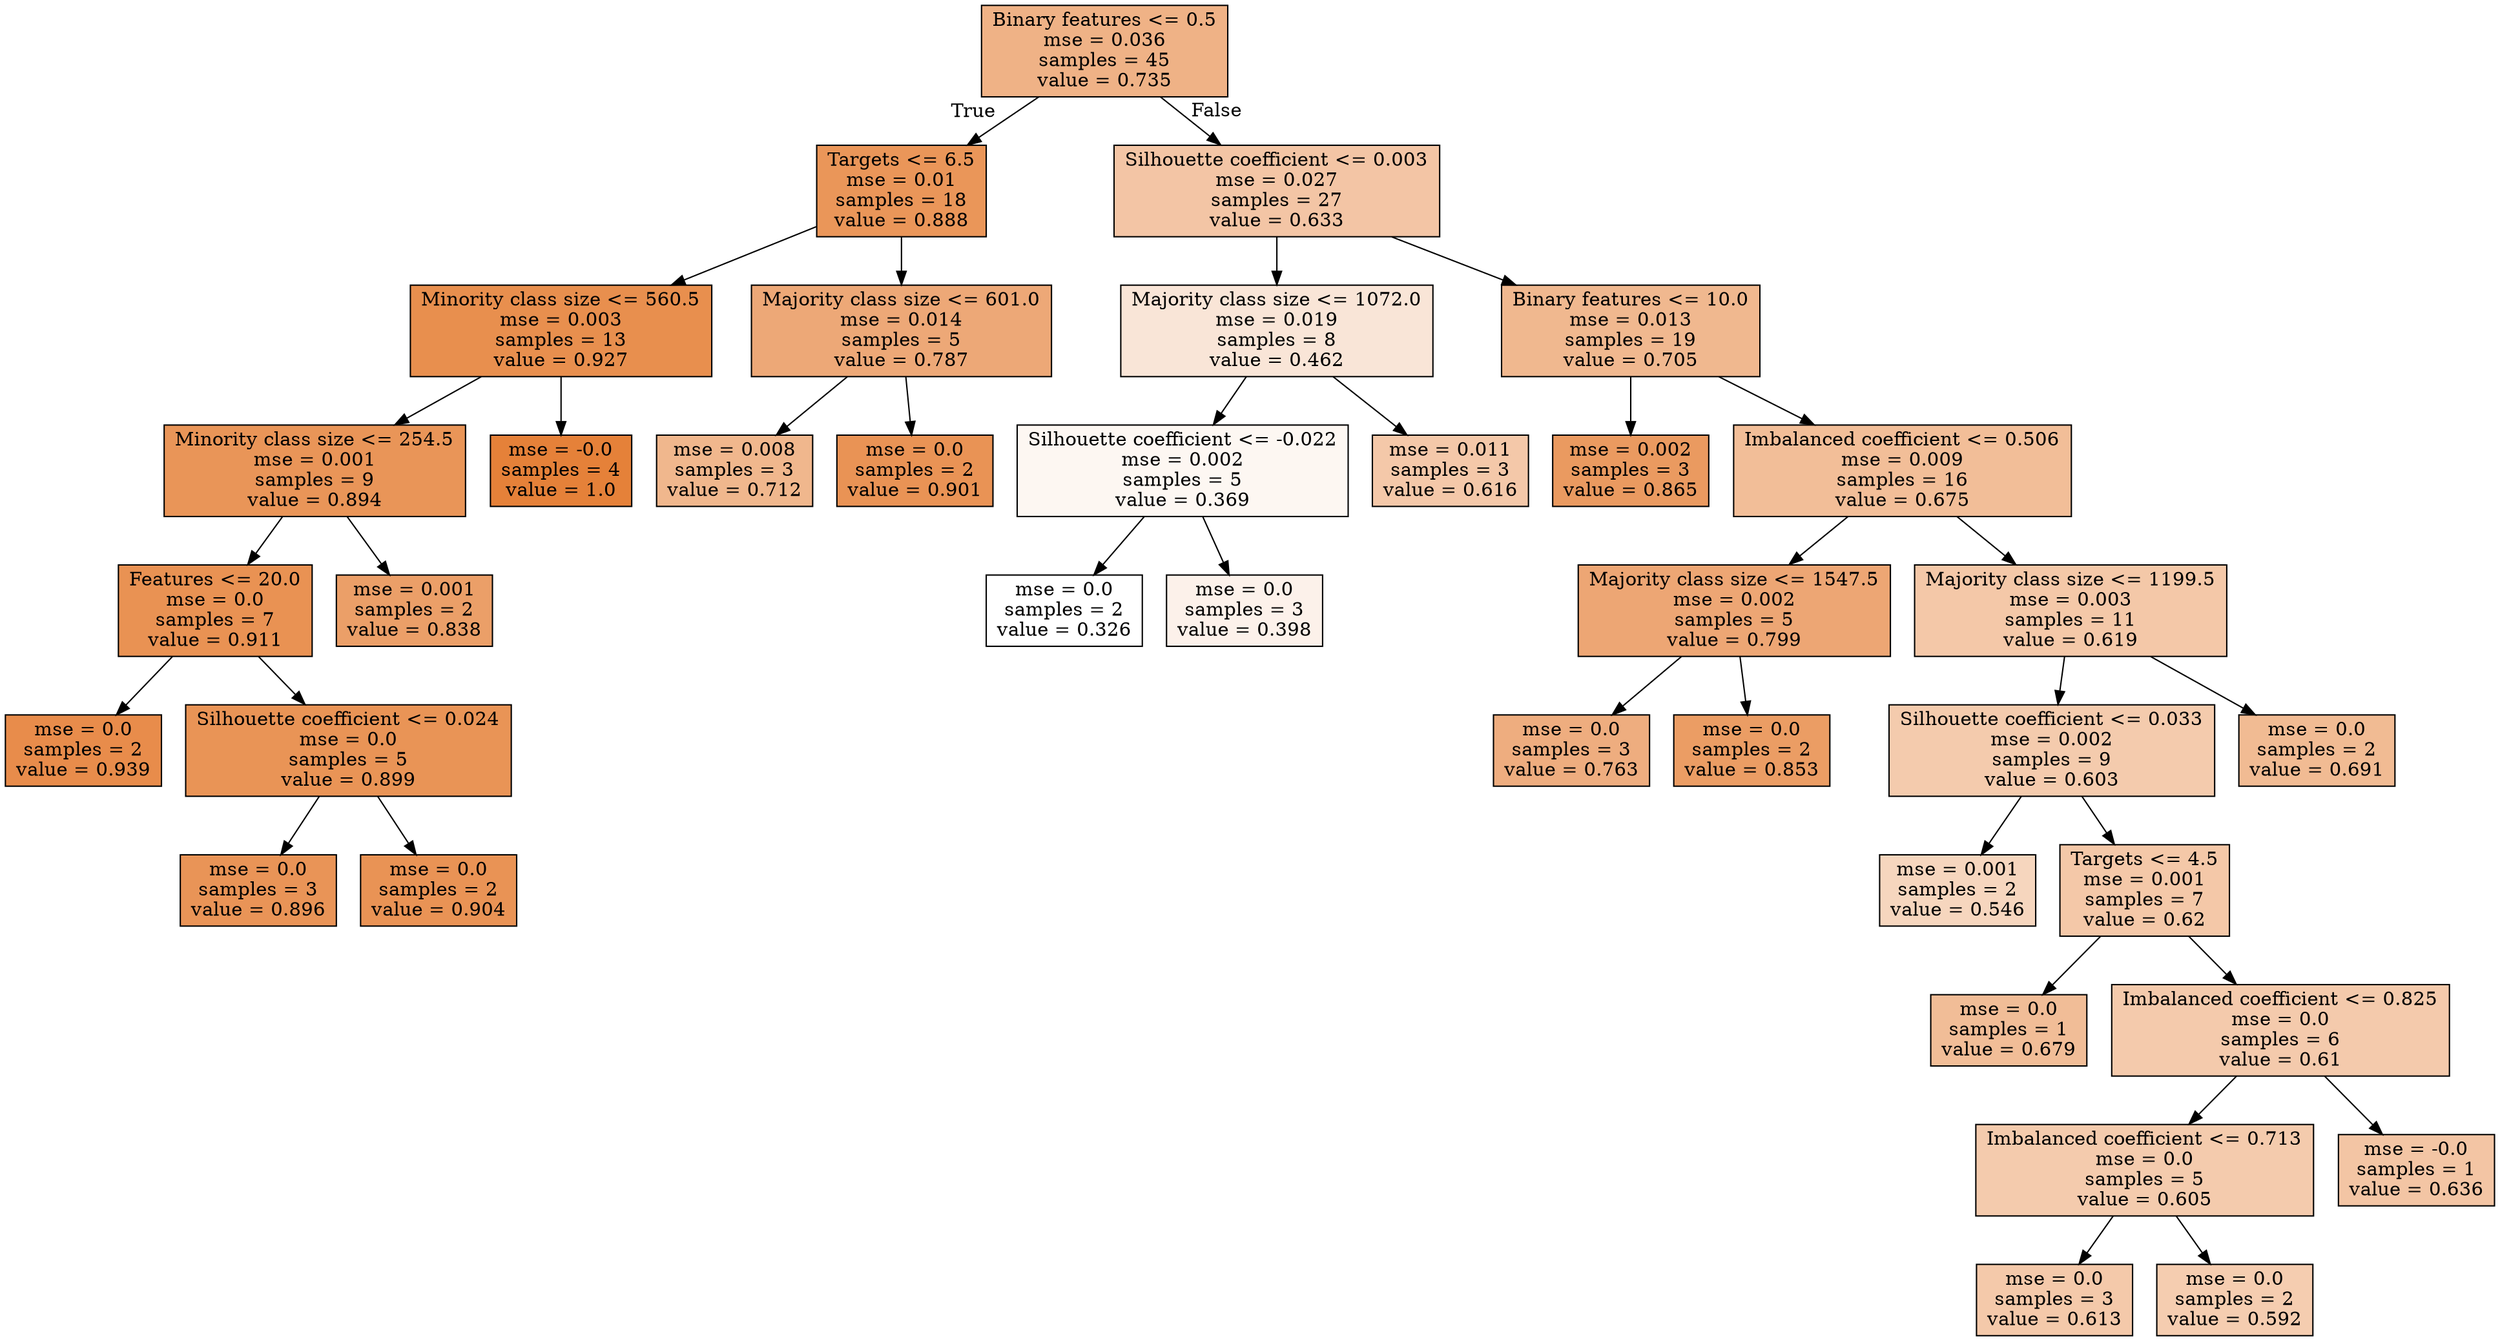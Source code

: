 digraph Tree {
node [shape=box, style="filled", color="black"] ;
0 [label="Binary features <= 0.5\nmse = 0.036\nsamples = 45\nvalue = 0.735", fillcolor="#e581399b"] ;
1 [label="Targets <= 6.5\nmse = 0.01\nsamples = 18\nvalue = 0.888", fillcolor="#e58139d5"] ;
0 -> 1 [labeldistance=2.5, labelangle=45, headlabel="True"] ;
2 [label="Minority class size <= 560.5\nmse = 0.003\nsamples = 13\nvalue = 0.927", fillcolor="#e58139e3"] ;
1 -> 2 ;
3 [label="Minority class size <= 254.5\nmse = 0.001\nsamples = 9\nvalue = 0.894", fillcolor="#e58139d7"] ;
2 -> 3 ;
4 [label="Features <= 20.0\nmse = 0.0\nsamples = 7\nvalue = 0.911", fillcolor="#e58139dd"] ;
3 -> 4 ;
5 [label="mse = 0.0\nsamples = 2\nvalue = 0.939", fillcolor="#e58139e8"] ;
4 -> 5 ;
6 [label="Silhouette coefficient <= 0.024\nmse = 0.0\nsamples = 5\nvalue = 0.899", fillcolor="#e58139d9"] ;
4 -> 6 ;
7 [label="mse = 0.0\nsamples = 3\nvalue = 0.896", fillcolor="#e58139d8"] ;
6 -> 7 ;
8 [label="mse = 0.0\nsamples = 2\nvalue = 0.904", fillcolor="#e58139db"] ;
6 -> 8 ;
9 [label="mse = 0.001\nsamples = 2\nvalue = 0.838", fillcolor="#e58139c2"] ;
3 -> 9 ;
10 [label="mse = -0.0\nsamples = 4\nvalue = 1.0", fillcolor="#e58139ff"] ;
2 -> 10 ;
11 [label="Majority class size <= 601.0\nmse = 0.014\nsamples = 5\nvalue = 0.787", fillcolor="#e58139af"] ;
1 -> 11 ;
12 [label="mse = 0.008\nsamples = 3\nvalue = 0.712", fillcolor="#e5813992"] ;
11 -> 12 ;
13 [label="mse = 0.0\nsamples = 2\nvalue = 0.901", fillcolor="#e58139da"] ;
11 -> 13 ;
14 [label="Silhouette coefficient <= 0.003\nmse = 0.027\nsamples = 27\nvalue = 0.633", fillcolor="#e5813974"] ;
0 -> 14 [labeldistance=2.5, labelangle=-45, headlabel="False"] ;
15 [label="Majority class size <= 1072.0\nmse = 0.019\nsamples = 8\nvalue = 0.462", fillcolor="#e5813933"] ;
14 -> 15 ;
16 [label="Silhouette coefficient <= -0.022\nmse = 0.002\nsamples = 5\nvalue = 0.369", fillcolor="#e5813910"] ;
15 -> 16 ;
17 [label="mse = 0.0\nsamples = 2\nvalue = 0.326", fillcolor="#e5813900"] ;
16 -> 17 ;
18 [label="mse = 0.0\nsamples = 3\nvalue = 0.398", fillcolor="#e581391b"] ;
16 -> 18 ;
19 [label="mse = 0.011\nsamples = 3\nvalue = 0.616", fillcolor="#e581396e"] ;
15 -> 19 ;
20 [label="Binary features <= 10.0\nmse = 0.013\nsamples = 19\nvalue = 0.705", fillcolor="#e5813990"] ;
14 -> 20 ;
21 [label="mse = 0.002\nsamples = 3\nvalue = 0.865", fillcolor="#e58139cc"] ;
20 -> 21 ;
22 [label="Imbalanced coefficient <= 0.506\nmse = 0.009\nsamples = 16\nvalue = 0.675", fillcolor="#e5813984"] ;
20 -> 22 ;
23 [label="Majority class size <= 1547.5\nmse = 0.002\nsamples = 5\nvalue = 0.799", fillcolor="#e58139b3"] ;
22 -> 23 ;
24 [label="mse = 0.0\nsamples = 3\nvalue = 0.763", fillcolor="#e58139a5"] ;
23 -> 24 ;
25 [label="mse = 0.0\nsamples = 2\nvalue = 0.853", fillcolor="#e58139c7"] ;
23 -> 25 ;
26 [label="Majority class size <= 1199.5\nmse = 0.003\nsamples = 11\nvalue = 0.619", fillcolor="#e581396f"] ;
22 -> 26 ;
27 [label="Silhouette coefficient <= 0.033\nmse = 0.002\nsamples = 9\nvalue = 0.603", fillcolor="#e5813969"] ;
26 -> 27 ;
28 [label="mse = 0.001\nsamples = 2\nvalue = 0.546", fillcolor="#e5813953"] ;
27 -> 28 ;
29 [label="Targets <= 4.5\nmse = 0.001\nsamples = 7\nvalue = 0.62", fillcolor="#e581396f"] ;
27 -> 29 ;
30 [label="mse = 0.0\nsamples = 1\nvalue = 0.679", fillcolor="#e5813986"] ;
29 -> 30 ;
31 [label="Imbalanced coefficient <= 0.825\nmse = 0.0\nsamples = 6\nvalue = 0.61", fillcolor="#e581396b"] ;
29 -> 31 ;
32 [label="Imbalanced coefficient <= 0.713\nmse = 0.0\nsamples = 5\nvalue = 0.605", fillcolor="#e5813969"] ;
31 -> 32 ;
33 [label="mse = 0.0\nsamples = 3\nvalue = 0.613", fillcolor="#e581396d"] ;
32 -> 33 ;
34 [label="mse = 0.0\nsamples = 2\nvalue = 0.592", fillcolor="#e5813965"] ;
32 -> 34 ;
35 [label="mse = -0.0\nsamples = 1\nvalue = 0.636", fillcolor="#e5813975"] ;
31 -> 35 ;
36 [label="mse = 0.0\nsamples = 2\nvalue = 0.691", fillcolor="#e581398a"] ;
26 -> 36 ;
}